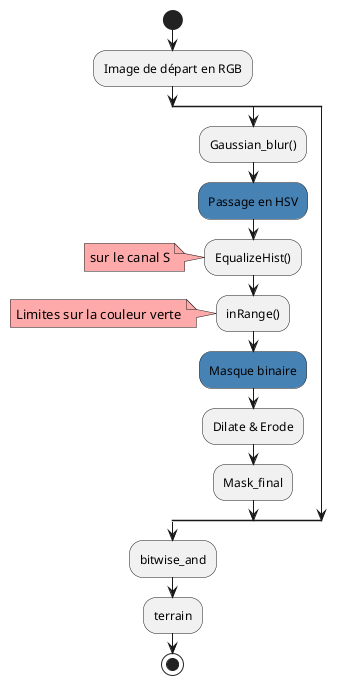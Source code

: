 @startuml activite
start
:Image de départ en RGB;
split
    :Gaussian_blur();
    #SteelBlue:Passage en HSV;
    :EqualizeHist();
note left #FFAAAA: sur le canal S
    :inRange();
note left #FFAAAA: Limites sur la couleur verte
    #SteelBlue:Masque binaire;
    :Dilate & Erode; 
    :Mask_final;
split again
end split
  :bitwise_and;
  :terrain;
stop
@enduml

